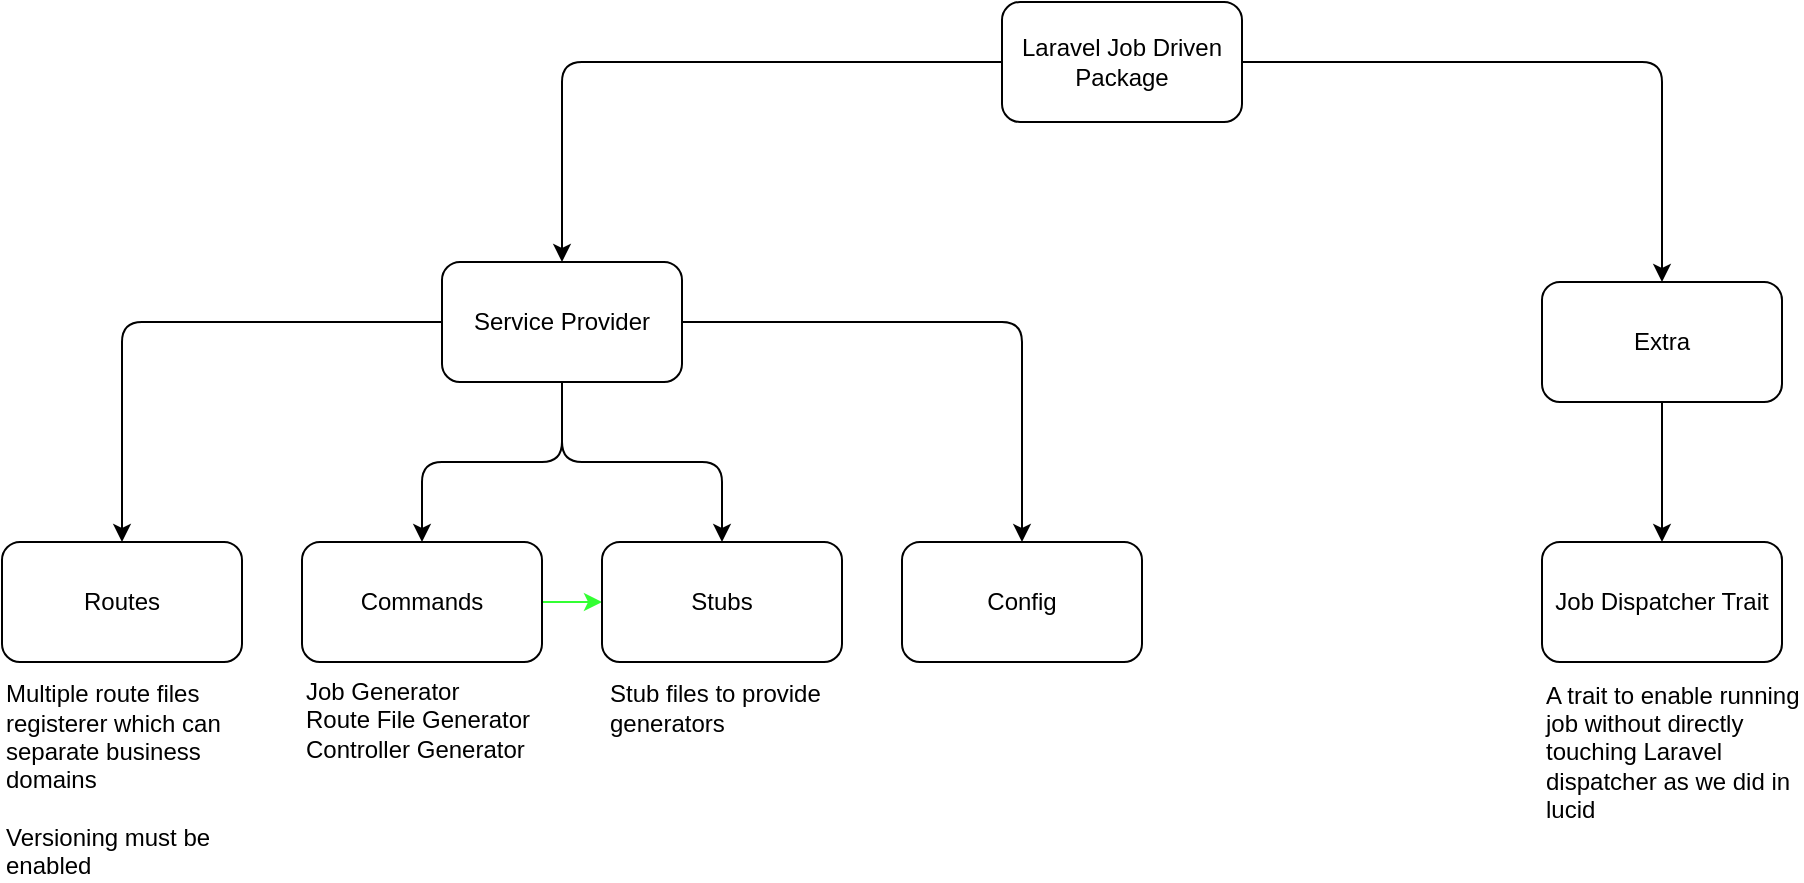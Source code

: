 <mxfile version="20.6.1" type="device"><diagram id="Wx5cng1lJDxiY3lGffDI" name="Page-1"><mxGraphModel dx="1051" dy="1759" grid="1" gridSize="10" guides="1" tooltips="1" connect="1" arrows="1" fold="1" page="1" pageScale="1" pageWidth="850" pageHeight="1100" math="0" shadow="0"><root><mxCell id="0"/><mxCell id="1" parent="0"/><mxCell id="ds0Zs8Aogj0NM71fnWXi-8" style="edgeStyle=orthogonalEdgeStyle;rounded=1;orthogonalLoop=1;jettySize=auto;html=1;entryX=0.5;entryY=0;entryDx=0;entryDy=0;" edge="1" parent="1" source="ds0Zs8Aogj0NM71fnWXi-1" target="ds0Zs8Aogj0NM71fnWXi-2"><mxGeometry relative="1" as="geometry"/></mxCell><mxCell id="ds0Zs8Aogj0NM71fnWXi-9" style="edgeStyle=orthogonalEdgeStyle;rounded=1;orthogonalLoop=1;jettySize=auto;html=1;" edge="1" parent="1" source="ds0Zs8Aogj0NM71fnWXi-1" target="ds0Zs8Aogj0NM71fnWXi-7"><mxGeometry relative="1" as="geometry"/></mxCell><mxCell id="ds0Zs8Aogj0NM71fnWXi-10" style="edgeStyle=orthogonalEdgeStyle;rounded=1;orthogonalLoop=1;jettySize=auto;html=1;" edge="1" parent="1" source="ds0Zs8Aogj0NM71fnWXi-1" target="ds0Zs8Aogj0NM71fnWXi-3"><mxGeometry relative="1" as="geometry"/></mxCell><mxCell id="ds0Zs8Aogj0NM71fnWXi-11" style="edgeStyle=orthogonalEdgeStyle;rounded=1;orthogonalLoop=1;jettySize=auto;html=1;entryX=0.5;entryY=0;entryDx=0;entryDy=0;" edge="1" parent="1" source="ds0Zs8Aogj0NM71fnWXi-1" target="ds0Zs8Aogj0NM71fnWXi-6"><mxGeometry relative="1" as="geometry"/></mxCell><mxCell id="ds0Zs8Aogj0NM71fnWXi-1" value="Service Provider" style="rounded=1;whiteSpace=wrap;html=1;" vertex="1" parent="1"><mxGeometry x="360" y="70" width="120" height="60" as="geometry"/></mxCell><mxCell id="ds0Zs8Aogj0NM71fnWXi-2" value="Routes" style="rounded=1;whiteSpace=wrap;html=1;" vertex="1" parent="1"><mxGeometry x="140" y="210" width="120" height="60" as="geometry"/></mxCell><mxCell id="ds0Zs8Aogj0NM71fnWXi-20" style="edgeStyle=orthogonalEdgeStyle;rounded=1;orthogonalLoop=1;jettySize=auto;html=1;entryX=0;entryY=0.5;entryDx=0;entryDy=0;strokeColor=#33FF33;" edge="1" parent="1" source="ds0Zs8Aogj0NM71fnWXi-3" target="ds0Zs8Aogj0NM71fnWXi-6"><mxGeometry relative="1" as="geometry"/></mxCell><mxCell id="ds0Zs8Aogj0NM71fnWXi-3" value="Commands" style="rounded=1;whiteSpace=wrap;html=1;" vertex="1" parent="1"><mxGeometry x="290" y="210" width="120" height="60" as="geometry"/></mxCell><mxCell id="ds0Zs8Aogj0NM71fnWXi-12" style="edgeStyle=orthogonalEdgeStyle;rounded=1;orthogonalLoop=1;jettySize=auto;html=1;entryX=0.5;entryY=0;entryDx=0;entryDy=0;" edge="1" parent="1" source="ds0Zs8Aogj0NM71fnWXi-4" target="ds0Zs8Aogj0NM71fnWXi-1"><mxGeometry relative="1" as="geometry"/></mxCell><mxCell id="ds0Zs8Aogj0NM71fnWXi-13" style="edgeStyle=orthogonalEdgeStyle;rounded=1;orthogonalLoop=1;jettySize=auto;html=1;entryX=0.5;entryY=0;entryDx=0;entryDy=0;" edge="1" parent="1" source="ds0Zs8Aogj0NM71fnWXi-4" target="ds0Zs8Aogj0NM71fnWXi-5"><mxGeometry relative="1" as="geometry"/></mxCell><mxCell id="ds0Zs8Aogj0NM71fnWXi-4" value="Laravel Job Driven Package" style="rounded=1;whiteSpace=wrap;html=1;" vertex="1" parent="1"><mxGeometry x="640" y="-60" width="120" height="60" as="geometry"/></mxCell><mxCell id="ds0Zs8Aogj0NM71fnWXi-17" style="edgeStyle=orthogonalEdgeStyle;rounded=1;orthogonalLoop=1;jettySize=auto;html=1;" edge="1" parent="1" source="ds0Zs8Aogj0NM71fnWXi-5" target="ds0Zs8Aogj0NM71fnWXi-15"><mxGeometry relative="1" as="geometry"/></mxCell><mxCell id="ds0Zs8Aogj0NM71fnWXi-5" value="Extra" style="rounded=1;whiteSpace=wrap;html=1;" vertex="1" parent="1"><mxGeometry x="910" y="80" width="120" height="60" as="geometry"/></mxCell><mxCell id="ds0Zs8Aogj0NM71fnWXi-6" value="Stubs" style="rounded=1;whiteSpace=wrap;html=1;" vertex="1" parent="1"><mxGeometry x="440" y="210" width="120" height="60" as="geometry"/></mxCell><mxCell id="ds0Zs8Aogj0NM71fnWXi-7" value="Config" style="rounded=1;whiteSpace=wrap;html=1;" vertex="1" parent="1"><mxGeometry x="590" y="210" width="120" height="60" as="geometry"/></mxCell><mxCell id="ds0Zs8Aogj0NM71fnWXi-15" value="Job Dispatcher Trait" style="rounded=1;whiteSpace=wrap;html=1;" vertex="1" parent="1"><mxGeometry x="910" y="210" width="120" height="60" as="geometry"/></mxCell><mxCell id="ds0Zs8Aogj0NM71fnWXi-18" value="Multiple route files registerer which can separate business domains&lt;br&gt;&lt;br&gt;Versioning must be enabled" style="text;html=1;strokeColor=none;fillColor=none;align=left;verticalAlign=middle;whiteSpace=wrap;rounded=0;" vertex="1" parent="1"><mxGeometry x="140" y="314" width="140" height="30" as="geometry"/></mxCell><mxCell id="ds0Zs8Aogj0NM71fnWXi-19" value="Job Generator&lt;br&gt;Route File Generator&lt;br&gt;Controller Generator" style="text;html=1;strokeColor=none;fillColor=none;align=left;verticalAlign=middle;whiteSpace=wrap;rounded=0;" vertex="1" parent="1"><mxGeometry x="290" y="284" width="130" height="30" as="geometry"/></mxCell><mxCell id="ds0Zs8Aogj0NM71fnWXi-22" value="Stub files to provide generators" style="text;html=1;strokeColor=none;fillColor=none;align=left;verticalAlign=middle;whiteSpace=wrap;rounded=0;" vertex="1" parent="1"><mxGeometry x="442" y="278" width="130" height="30" as="geometry"/></mxCell><mxCell id="ds0Zs8Aogj0NM71fnWXi-23" value="A trait to enable running job without directly touching Laravel dispatcher as we did in lucid" style="text;html=1;strokeColor=none;fillColor=none;align=left;verticalAlign=middle;whiteSpace=wrap;rounded=0;" vertex="1" parent="1"><mxGeometry x="910" y="300" width="130" height="30" as="geometry"/></mxCell></root></mxGraphModel></diagram></mxfile>